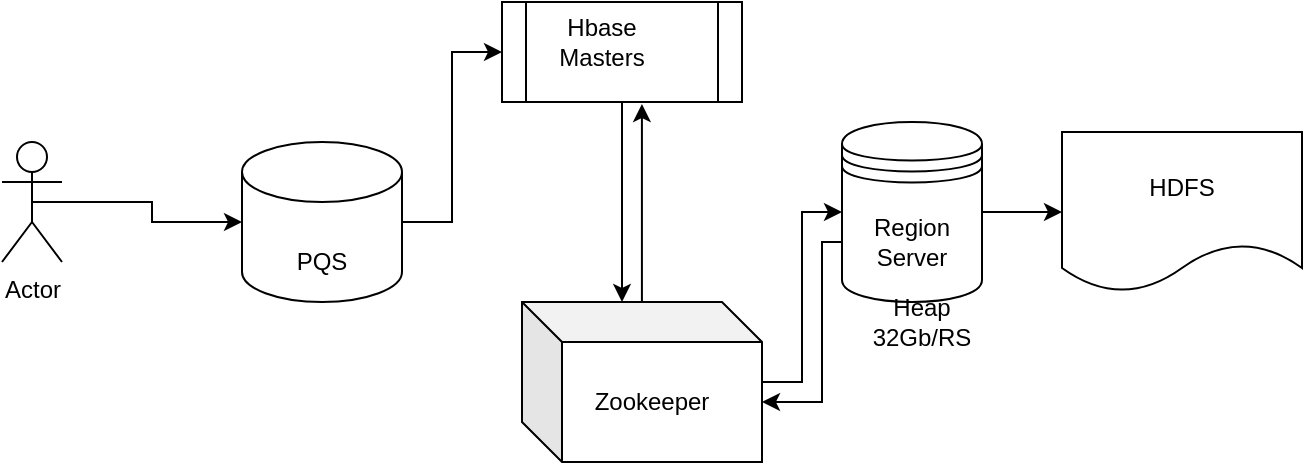 <mxfile version="13.7.6" type="github"><diagram id="mCk_TkzkjE1FL45pAMwu" name="Page-1"><mxGraphModel dx="1186" dy="747" grid="1" gridSize="10" guides="1" tooltips="1" connect="1" arrows="1" fold="1" page="1" pageScale="1" pageWidth="850" pageHeight="1100" math="0" shadow="0"><root><mxCell id="0"/><mxCell id="1" parent="0"/><mxCell id="92FaaCx8XRrmpqcB6tEL-8" style="edgeStyle=orthogonalEdgeStyle;rounded=0;orthogonalLoop=1;jettySize=auto;html=1;exitX=0.5;exitY=0.5;exitDx=0;exitDy=0;exitPerimeter=0;" edge="1" parent="1" source="92FaaCx8XRrmpqcB6tEL-1" target="92FaaCx8XRrmpqcB6tEL-2"><mxGeometry relative="1" as="geometry"/></mxCell><mxCell id="92FaaCx8XRrmpqcB6tEL-1" value="Actor" style="shape=umlActor;verticalLabelPosition=bottom;verticalAlign=top;html=1;outlineConnect=0;" vertex="1" parent="1"><mxGeometry x="80" y="200" width="30" height="60" as="geometry"/></mxCell><mxCell id="92FaaCx8XRrmpqcB6tEL-9" style="edgeStyle=orthogonalEdgeStyle;rounded=0;orthogonalLoop=1;jettySize=auto;html=1;entryX=0;entryY=0.5;entryDx=0;entryDy=0;" edge="1" parent="1" source="92FaaCx8XRrmpqcB6tEL-2" target="92FaaCx8XRrmpqcB6tEL-4"><mxGeometry relative="1" as="geometry"/></mxCell><object label="" id="92FaaCx8XRrmpqcB6tEL-2"><mxCell style="shape=cylinder3;whiteSpace=wrap;html=1;boundedLbl=1;backgroundOutline=1;size=15;" vertex="1" parent="1"><mxGeometry x="200" y="200" width="80" height="80" as="geometry"/></mxCell></object><mxCell id="92FaaCx8XRrmpqcB6tEL-10" style="edgeStyle=orthogonalEdgeStyle;rounded=0;orthogonalLoop=1;jettySize=auto;html=1;entryX=0;entryY=0;entryDx=50;entryDy=0;entryPerimeter=0;" edge="1" parent="1" source="92FaaCx8XRrmpqcB6tEL-4" target="92FaaCx8XRrmpqcB6tEL-5"><mxGeometry relative="1" as="geometry"/></mxCell><mxCell id="92FaaCx8XRrmpqcB6tEL-4" value="" style="shape=process;whiteSpace=wrap;html=1;backgroundOutline=1;" vertex="1" parent="1"><mxGeometry x="330" y="130" width="120" height="50" as="geometry"/></mxCell><mxCell id="92FaaCx8XRrmpqcB6tEL-11" style="edgeStyle=orthogonalEdgeStyle;rounded=0;orthogonalLoop=1;jettySize=auto;html=1;entryX=0.583;entryY=1.02;entryDx=0;entryDy=0;entryPerimeter=0;" edge="1" parent="1" source="92FaaCx8XRrmpqcB6tEL-5" target="92FaaCx8XRrmpqcB6tEL-4"><mxGeometry relative="1" as="geometry"/></mxCell><mxCell id="92FaaCx8XRrmpqcB6tEL-13" style="edgeStyle=orthogonalEdgeStyle;rounded=0;orthogonalLoop=1;jettySize=auto;html=1;" edge="1" parent="1" source="92FaaCx8XRrmpqcB6tEL-5" target="92FaaCx8XRrmpqcB6tEL-7"><mxGeometry relative="1" as="geometry"/></mxCell><mxCell id="92FaaCx8XRrmpqcB6tEL-5" value="" style="shape=cube;whiteSpace=wrap;html=1;boundedLbl=1;backgroundOutline=1;darkOpacity=0.05;darkOpacity2=0.1;" vertex="1" parent="1"><mxGeometry x="340" y="280" width="120" height="80" as="geometry"/></mxCell><mxCell id="92FaaCx8XRrmpqcB6tEL-6" value="HDFS" style="shape=document;whiteSpace=wrap;html=1;boundedLbl=1;" vertex="1" parent="1"><mxGeometry x="610" y="195" width="120" height="80" as="geometry"/></mxCell><mxCell id="92FaaCx8XRrmpqcB6tEL-12" style="edgeStyle=orthogonalEdgeStyle;rounded=0;orthogonalLoop=1;jettySize=auto;html=1;entryX=0;entryY=0;entryDx=120;entryDy=50;entryPerimeter=0;" edge="1" parent="1" source="92FaaCx8XRrmpqcB6tEL-7" target="92FaaCx8XRrmpqcB6tEL-5"><mxGeometry relative="1" as="geometry"><Array as="points"><mxPoint x="490" y="250"/><mxPoint x="490" y="330"/></Array></mxGeometry></mxCell><mxCell id="92FaaCx8XRrmpqcB6tEL-14" style="edgeStyle=orthogonalEdgeStyle;rounded=0;orthogonalLoop=1;jettySize=auto;html=1;exitX=1;exitY=0.5;exitDx=0;exitDy=0;" edge="1" parent="1" source="92FaaCx8XRrmpqcB6tEL-7" target="92FaaCx8XRrmpqcB6tEL-6"><mxGeometry relative="1" as="geometry"/></mxCell><mxCell id="92FaaCx8XRrmpqcB6tEL-7" value="" style="shape=datastore;whiteSpace=wrap;html=1;" vertex="1" parent="1"><mxGeometry x="500" y="190" width="70" height="90" as="geometry"/></mxCell><mxCell id="92FaaCx8XRrmpqcB6tEL-15" value="PQS" style="text;html=1;strokeColor=none;fillColor=none;align=center;verticalAlign=middle;whiteSpace=wrap;rounded=0;rotation=0;" vertex="1" parent="1"><mxGeometry x="220" y="250" width="40" height="20" as="geometry"/></mxCell><mxCell id="92FaaCx8XRrmpqcB6tEL-19" value="Hbase Masters" style="text;html=1;strokeColor=none;fillColor=none;align=center;verticalAlign=middle;whiteSpace=wrap;rounded=0;" vertex="1" parent="1"><mxGeometry x="360" y="140" width="40" height="20" as="geometry"/></mxCell><mxCell id="92FaaCx8XRrmpqcB6tEL-20" value="Zookeeper" style="text;html=1;strokeColor=none;fillColor=none;align=center;verticalAlign=middle;whiteSpace=wrap;rounded=0;" vertex="1" parent="1"><mxGeometry x="385" y="320" width="40" height="20" as="geometry"/></mxCell><mxCell id="92FaaCx8XRrmpqcB6tEL-21" value="Region Server" style="text;html=1;strokeColor=none;fillColor=none;align=center;verticalAlign=middle;whiteSpace=wrap;rounded=0;" vertex="1" parent="1"><mxGeometry x="515" y="240" width="40" height="20" as="geometry"/></mxCell><mxCell id="92FaaCx8XRrmpqcB6tEL-22" value="Heap 32Gb/RS" style="text;html=1;strokeColor=none;fillColor=none;align=center;verticalAlign=middle;whiteSpace=wrap;rounded=0;" vertex="1" parent="1"><mxGeometry x="520" y="280" width="40" height="20" as="geometry"/></mxCell></root></mxGraphModel></diagram></mxfile>